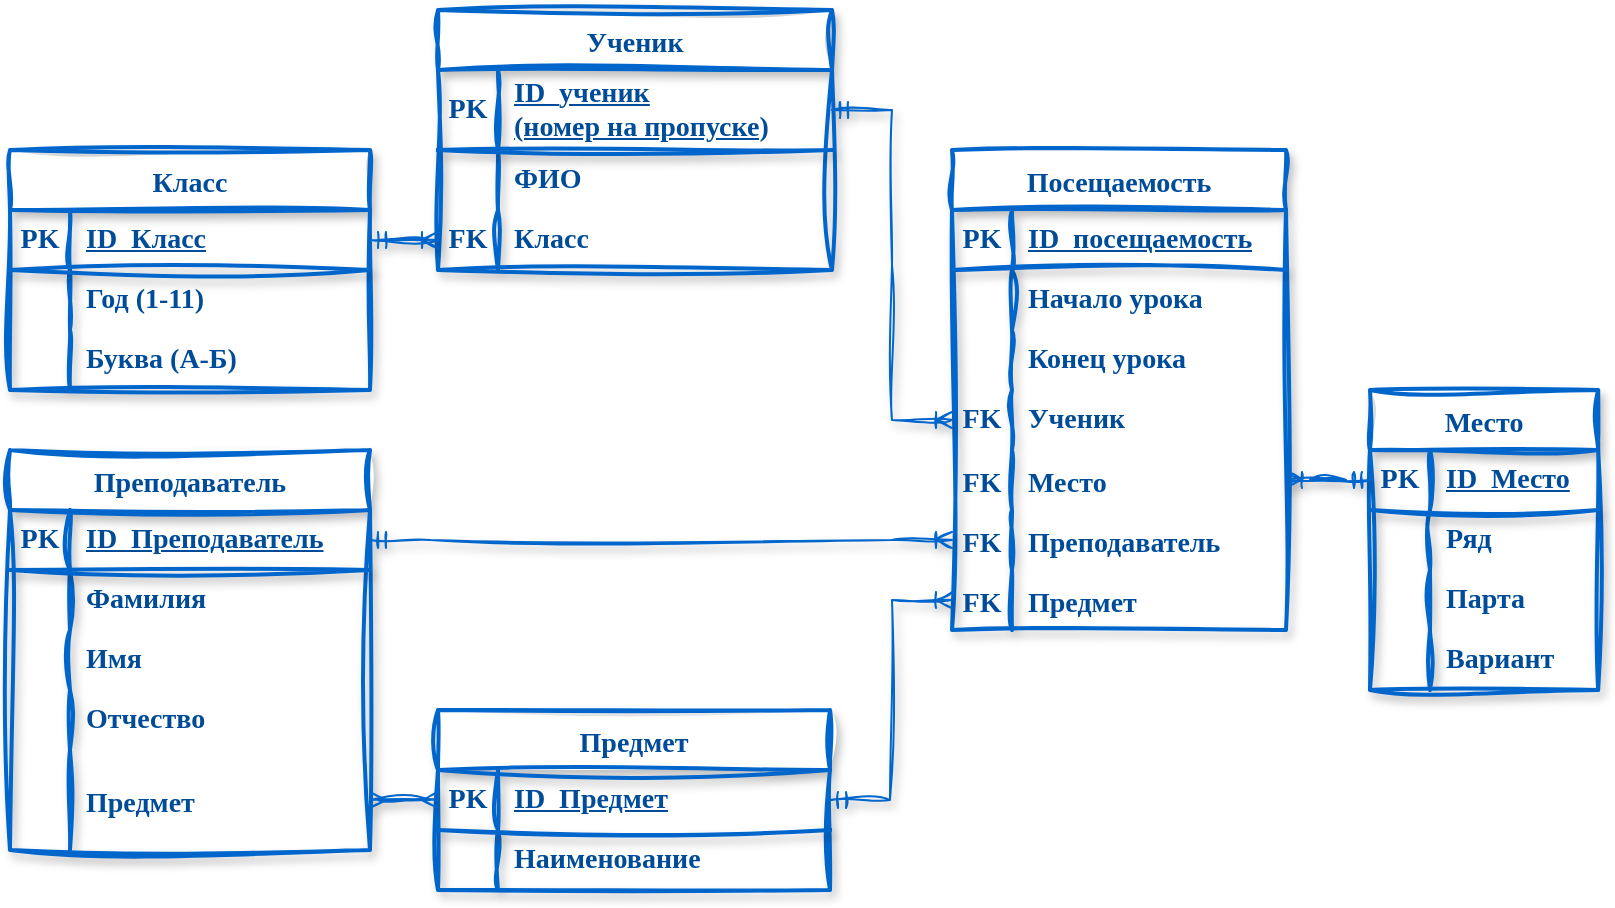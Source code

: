 <mxfile version="21.0.2"><diagram name="Страница 1" id="ARuwYo4_0FOzczg0b7w6"><mxGraphModel dx="1771" dy="490" grid="0" gridSize="10" guides="1" tooltips="1" connect="1" arrows="1" fold="1" page="1" pageScale="1" pageWidth="827" pageHeight="1169" background="#ffffff" math="0" shadow="0"><root><mxCell id="0"/><mxCell id="1" parent="0"/><mxCell id="7ZXgJ5pjPyF3oxVY0-G5-1" value="Ученик" style="shape=table;startSize=30;container=1;collapsible=1;childLayout=tableLayout;fixedRows=1;rowLines=0;fontStyle=1;align=center;resizeLast=1;sketch=1;curveFitting=1;jiggle=2;strokeWidth=2;strokeColor=#0066CC;shadow=1;fontFamily=Comic Sans MS;fontColor=#004C99;labelBackgroundColor=none;fontSize=14;" vertex="1" parent="1"><mxGeometry x="-597" y="110" width="197" height="130" as="geometry"/></mxCell><mxCell id="7ZXgJ5pjPyF3oxVY0-G5-2" value="" style="shape=tableRow;horizontal=0;startSize=0;swimlaneHead=0;swimlaneBody=0;fillColor=none;collapsible=0;dropTarget=0;points=[[0,0.5],[1,0.5]];portConstraint=eastwest;top=0;left=0;right=0;bottom=1;sketch=1;curveFitting=1;jiggle=2;strokeWidth=2;strokeColor=#0066CC;shadow=1;fontFamily=Comic Sans MS;fontStyle=1;fontColor=#004C99;labelBackgroundColor=none;fontSize=14;" vertex="1" parent="7ZXgJ5pjPyF3oxVY0-G5-1"><mxGeometry y="30" width="197" height="40" as="geometry"/></mxCell><mxCell id="7ZXgJ5pjPyF3oxVY0-G5-3" value="PK" style="shape=partialRectangle;connectable=0;fillColor=none;top=0;left=0;bottom=0;right=0;fontStyle=1;overflow=hidden;whiteSpace=wrap;sketch=1;curveFitting=1;jiggle=2;strokeWidth=2;strokeColor=#0066CC;shadow=1;fontFamily=Comic Sans MS;fontColor=#004C99;labelBackgroundColor=none;fontSize=14;" vertex="1" parent="7ZXgJ5pjPyF3oxVY0-G5-2"><mxGeometry width="30" height="40" as="geometry"><mxRectangle width="30" height="40" as="alternateBounds"/></mxGeometry></mxCell><mxCell id="7ZXgJ5pjPyF3oxVY0-G5-4" value="ID_ученик &#xA;(номер на пропуске)" style="shape=partialRectangle;connectable=0;fillColor=none;top=0;left=0;bottom=0;right=0;align=left;spacingLeft=6;fontStyle=5;overflow=hidden;whiteSpace=wrap;sketch=1;curveFitting=1;jiggle=2;strokeWidth=2;strokeColor=#0066CC;shadow=1;fontFamily=Comic Sans MS;fontColor=#004C99;labelBackgroundColor=none;fontSize=14;" vertex="1" parent="7ZXgJ5pjPyF3oxVY0-G5-2"><mxGeometry x="30" width="167" height="40" as="geometry"><mxRectangle width="167" height="40" as="alternateBounds"/></mxGeometry></mxCell><mxCell id="7ZXgJ5pjPyF3oxVY0-G5-5" value="" style="shape=tableRow;horizontal=0;startSize=0;swimlaneHead=0;swimlaneBody=0;fillColor=none;collapsible=0;dropTarget=0;points=[[0,0.5],[1,0.5]];portConstraint=eastwest;top=0;left=0;right=0;bottom=0;sketch=1;curveFitting=1;jiggle=2;strokeWidth=2;strokeColor=#0066CC;shadow=1;fontFamily=Comic Sans MS;fontStyle=1;fontColor=#004C99;labelBackgroundColor=none;fontSize=14;" vertex="1" parent="7ZXgJ5pjPyF3oxVY0-G5-1"><mxGeometry y="70" width="197" height="30" as="geometry"/></mxCell><mxCell id="7ZXgJ5pjPyF3oxVY0-G5-6" value="" style="shape=partialRectangle;connectable=0;fillColor=none;top=0;left=0;bottom=0;right=0;editable=1;overflow=hidden;whiteSpace=wrap;sketch=1;curveFitting=1;jiggle=2;strokeWidth=2;strokeColor=#0066CC;shadow=1;fontFamily=Comic Sans MS;fontStyle=1;fontColor=#004C99;labelBackgroundColor=none;fontSize=14;" vertex="1" parent="7ZXgJ5pjPyF3oxVY0-G5-5"><mxGeometry width="30" height="30" as="geometry"><mxRectangle width="30" height="30" as="alternateBounds"/></mxGeometry></mxCell><mxCell id="7ZXgJ5pjPyF3oxVY0-G5-7" value="ФИО" style="shape=partialRectangle;connectable=0;fillColor=none;top=0;left=0;bottom=0;right=0;align=left;spacingLeft=6;overflow=hidden;whiteSpace=wrap;sketch=1;curveFitting=1;jiggle=2;strokeWidth=2;strokeColor=#0066CC;shadow=1;fontFamily=Comic Sans MS;fontStyle=1;fontColor=#004C99;labelBackgroundColor=none;fontSize=14;" vertex="1" parent="7ZXgJ5pjPyF3oxVY0-G5-5"><mxGeometry x="30" width="167" height="30" as="geometry"><mxRectangle width="167" height="30" as="alternateBounds"/></mxGeometry></mxCell><mxCell id="7ZXgJ5pjPyF3oxVY0-G5-8" value="" style="shape=tableRow;horizontal=0;startSize=0;swimlaneHead=0;swimlaneBody=0;fillColor=none;collapsible=0;dropTarget=0;points=[[0,0.5],[1,0.5]];portConstraint=eastwest;top=0;left=0;right=0;bottom=0;sketch=1;curveFitting=1;jiggle=2;strokeWidth=2;strokeColor=#0066CC;shadow=1;fontFamily=Comic Sans MS;fontStyle=1;fontColor=#004C99;labelBackgroundColor=none;fontSize=14;" vertex="1" parent="7ZXgJ5pjPyF3oxVY0-G5-1"><mxGeometry y="100" width="197" height="30" as="geometry"/></mxCell><mxCell id="7ZXgJ5pjPyF3oxVY0-G5-9" value="FK" style="shape=partialRectangle;connectable=0;fillColor=none;top=0;left=0;bottom=0;right=0;editable=1;overflow=hidden;whiteSpace=wrap;sketch=1;curveFitting=1;jiggle=2;strokeWidth=2;strokeColor=#0066CC;shadow=1;fontFamily=Comic Sans MS;fontStyle=1;fontColor=#004C99;labelBackgroundColor=none;fontSize=14;" vertex="1" parent="7ZXgJ5pjPyF3oxVY0-G5-8"><mxGeometry width="30" height="30" as="geometry"><mxRectangle width="30" height="30" as="alternateBounds"/></mxGeometry></mxCell><mxCell id="7ZXgJ5pjPyF3oxVY0-G5-10" value="Класс" style="shape=partialRectangle;connectable=0;fillColor=none;top=0;left=0;bottom=0;right=0;align=left;spacingLeft=6;overflow=hidden;whiteSpace=wrap;sketch=1;curveFitting=1;jiggle=2;strokeWidth=2;strokeColor=#0066CC;shadow=1;fontFamily=Comic Sans MS;fontStyle=1;fontColor=#004C99;labelBackgroundColor=none;fontSize=14;" vertex="1" parent="7ZXgJ5pjPyF3oxVY0-G5-8"><mxGeometry x="30" width="167" height="30" as="geometry"><mxRectangle width="167" height="30" as="alternateBounds"/></mxGeometry></mxCell><mxCell id="7ZXgJ5pjPyF3oxVY0-G5-106" value="Класс" style="shape=table;startSize=30;container=1;collapsible=1;childLayout=tableLayout;fixedRows=1;rowLines=0;fontStyle=1;align=center;resizeLast=1;sketch=1;curveFitting=1;jiggle=2;strokeWidth=2;strokeColor=#0066CC;shadow=1;fontFamily=Comic Sans MS;fontColor=#004C99;labelBackgroundColor=none;fontSize=14;" vertex="1" parent="1"><mxGeometry x="-811" y="180" width="180" height="120" as="geometry"/></mxCell><mxCell id="7ZXgJ5pjPyF3oxVY0-G5-107" value="" style="shape=tableRow;horizontal=0;startSize=0;swimlaneHead=0;swimlaneBody=0;fillColor=none;collapsible=0;dropTarget=0;points=[[0,0.5],[1,0.5]];portConstraint=eastwest;top=0;left=0;right=0;bottom=1;sketch=1;curveFitting=1;jiggle=2;strokeWidth=2;strokeColor=#0066CC;shadow=1;fontFamily=Comic Sans MS;fontStyle=1;fontColor=#004C99;labelBackgroundColor=none;fontSize=14;" vertex="1" parent="7ZXgJ5pjPyF3oxVY0-G5-106"><mxGeometry y="30" width="180" height="30" as="geometry"/></mxCell><mxCell id="7ZXgJ5pjPyF3oxVY0-G5-108" value="PK" style="shape=partialRectangle;connectable=0;fillColor=none;top=0;left=0;bottom=0;right=0;fontStyle=1;overflow=hidden;whiteSpace=wrap;sketch=1;curveFitting=1;jiggle=2;strokeWidth=2;strokeColor=#0066CC;shadow=1;fontFamily=Comic Sans MS;fontColor=#004C99;labelBackgroundColor=none;fontSize=14;" vertex="1" parent="7ZXgJ5pjPyF3oxVY0-G5-107"><mxGeometry width="30" height="30" as="geometry"><mxRectangle width="30" height="30" as="alternateBounds"/></mxGeometry></mxCell><mxCell id="7ZXgJ5pjPyF3oxVY0-G5-109" value="ID_Класс" style="shape=partialRectangle;connectable=0;fillColor=none;top=0;left=0;bottom=0;right=0;align=left;spacingLeft=6;fontStyle=5;overflow=hidden;whiteSpace=wrap;sketch=1;curveFitting=1;jiggle=2;strokeWidth=2;strokeColor=#0066CC;shadow=1;fontFamily=Comic Sans MS;fontColor=#004C99;labelBackgroundColor=none;fontSize=14;" vertex="1" parent="7ZXgJ5pjPyF3oxVY0-G5-107"><mxGeometry x="30" width="150" height="30" as="geometry"><mxRectangle width="150" height="30" as="alternateBounds"/></mxGeometry></mxCell><mxCell id="7ZXgJ5pjPyF3oxVY0-G5-110" value="" style="shape=tableRow;horizontal=0;startSize=0;swimlaneHead=0;swimlaneBody=0;fillColor=none;collapsible=0;dropTarget=0;points=[[0,0.5],[1,0.5]];portConstraint=eastwest;top=0;left=0;right=0;bottom=0;sketch=1;curveFitting=1;jiggle=2;strokeWidth=2;strokeColor=#0066CC;shadow=1;fontFamily=Comic Sans MS;fontStyle=1;fontColor=#004C99;labelBackgroundColor=none;fontSize=14;" vertex="1" parent="7ZXgJ5pjPyF3oxVY0-G5-106"><mxGeometry y="60" width="180" height="30" as="geometry"/></mxCell><mxCell id="7ZXgJ5pjPyF3oxVY0-G5-111" value="" style="shape=partialRectangle;connectable=0;fillColor=none;top=0;left=0;bottom=0;right=0;editable=1;overflow=hidden;whiteSpace=wrap;sketch=1;curveFitting=1;jiggle=2;strokeWidth=2;strokeColor=#0066CC;shadow=1;fontFamily=Comic Sans MS;fontStyle=1;fontColor=#004C99;labelBackgroundColor=none;fontSize=14;" vertex="1" parent="7ZXgJ5pjPyF3oxVY0-G5-110"><mxGeometry width="30" height="30" as="geometry"><mxRectangle width="30" height="30" as="alternateBounds"/></mxGeometry></mxCell><mxCell id="7ZXgJ5pjPyF3oxVY0-G5-112" value="Год (1-11)" style="shape=partialRectangle;connectable=0;fillColor=none;top=0;left=0;bottom=0;right=0;align=left;spacingLeft=6;overflow=hidden;whiteSpace=wrap;sketch=1;curveFitting=1;jiggle=2;strokeWidth=2;strokeColor=#0066CC;shadow=1;fontFamily=Comic Sans MS;fontStyle=1;fontColor=#004C99;labelBackgroundColor=none;fontSize=14;" vertex="1" parent="7ZXgJ5pjPyF3oxVY0-G5-110"><mxGeometry x="30" width="150" height="30" as="geometry"><mxRectangle width="150" height="30" as="alternateBounds"/></mxGeometry></mxCell><mxCell id="7ZXgJ5pjPyF3oxVY0-G5-113" value="" style="shape=tableRow;horizontal=0;startSize=0;swimlaneHead=0;swimlaneBody=0;fillColor=none;collapsible=0;dropTarget=0;points=[[0,0.5],[1,0.5]];portConstraint=eastwest;top=0;left=0;right=0;bottom=0;sketch=1;curveFitting=1;jiggle=2;strokeWidth=2;strokeColor=#0066CC;shadow=1;fontFamily=Comic Sans MS;fontStyle=1;fontColor=#004C99;labelBackgroundColor=none;fontSize=14;" vertex="1" parent="7ZXgJ5pjPyF3oxVY0-G5-106"><mxGeometry y="90" width="180" height="30" as="geometry"/></mxCell><mxCell id="7ZXgJ5pjPyF3oxVY0-G5-114" value="" style="shape=partialRectangle;connectable=0;fillColor=none;top=0;left=0;bottom=0;right=0;editable=1;overflow=hidden;whiteSpace=wrap;sketch=1;curveFitting=1;jiggle=2;strokeWidth=2;strokeColor=#0066CC;shadow=1;fontFamily=Comic Sans MS;fontStyle=1;fontColor=#004C99;labelBackgroundColor=none;fontSize=14;" vertex="1" parent="7ZXgJ5pjPyF3oxVY0-G5-113"><mxGeometry width="30" height="30" as="geometry"><mxRectangle width="30" height="30" as="alternateBounds"/></mxGeometry></mxCell><mxCell id="7ZXgJ5pjPyF3oxVY0-G5-115" value="Буква (А-Б)" style="shape=partialRectangle;connectable=0;fillColor=none;top=0;left=0;bottom=0;right=0;align=left;spacingLeft=6;overflow=hidden;whiteSpace=wrap;sketch=1;curveFitting=1;jiggle=2;strokeWidth=2;strokeColor=#0066CC;shadow=1;fontFamily=Comic Sans MS;fontStyle=1;fontColor=#004C99;labelBackgroundColor=none;fontSize=14;" vertex="1" parent="7ZXgJ5pjPyF3oxVY0-G5-113"><mxGeometry x="30" width="150" height="30" as="geometry"><mxRectangle width="150" height="30" as="alternateBounds"/></mxGeometry></mxCell><mxCell id="7ZXgJ5pjPyF3oxVY0-G5-120" value="Место" style="shape=table;startSize=30;container=1;collapsible=1;childLayout=tableLayout;fixedRows=1;rowLines=0;fontStyle=1;align=center;resizeLast=1;sketch=1;curveFitting=1;jiggle=2;strokeWidth=2;strokeColor=#0066CC;shadow=1;fontFamily=Comic Sans MS;fontColor=#004C99;labelBackgroundColor=none;fontSize=14;" vertex="1" parent="1"><mxGeometry x="-131" y="300" width="114.087" height="150" as="geometry"/></mxCell><mxCell id="7ZXgJ5pjPyF3oxVY0-G5-121" value="" style="shape=tableRow;horizontal=0;startSize=0;swimlaneHead=0;swimlaneBody=0;fillColor=none;collapsible=0;dropTarget=0;points=[[0,0.5],[1,0.5]];portConstraint=eastwest;top=0;left=0;right=0;bottom=1;sketch=1;curveFitting=1;jiggle=2;strokeWidth=2;strokeColor=#0066CC;shadow=1;fontFamily=Comic Sans MS;fontStyle=1;fontColor=#004C99;labelBackgroundColor=none;fontSize=14;" vertex="1" parent="7ZXgJ5pjPyF3oxVY0-G5-120"><mxGeometry y="30" width="114.087" height="30" as="geometry"/></mxCell><mxCell id="7ZXgJ5pjPyF3oxVY0-G5-122" value="PK" style="shape=partialRectangle;connectable=0;fillColor=none;top=0;left=0;bottom=0;right=0;fontStyle=1;overflow=hidden;whiteSpace=wrap;sketch=1;curveFitting=1;jiggle=2;strokeWidth=2;strokeColor=#0066CC;shadow=1;fontFamily=Comic Sans MS;fontColor=#004C99;labelBackgroundColor=none;fontSize=14;" vertex="1" parent="7ZXgJ5pjPyF3oxVY0-G5-121"><mxGeometry width="30" height="30" as="geometry"><mxRectangle width="30" height="30" as="alternateBounds"/></mxGeometry></mxCell><mxCell id="7ZXgJ5pjPyF3oxVY0-G5-123" value="ID_Место" style="shape=partialRectangle;connectable=0;fillColor=none;top=0;left=0;bottom=0;right=0;align=left;spacingLeft=6;fontStyle=5;overflow=hidden;whiteSpace=wrap;sketch=1;curveFitting=1;jiggle=2;strokeWidth=2;strokeColor=#0066CC;shadow=1;fontFamily=Comic Sans MS;fontColor=#004C99;labelBackgroundColor=none;fontSize=14;" vertex="1" parent="7ZXgJ5pjPyF3oxVY0-G5-121"><mxGeometry x="30" width="84.087" height="30" as="geometry"><mxRectangle width="84.087" height="30" as="alternateBounds"/></mxGeometry></mxCell><mxCell id="7ZXgJ5pjPyF3oxVY0-G5-124" value="" style="shape=tableRow;horizontal=0;startSize=0;swimlaneHead=0;swimlaneBody=0;fillColor=none;collapsible=0;dropTarget=0;points=[[0,0.5],[1,0.5]];portConstraint=eastwest;top=0;left=0;right=0;bottom=0;sketch=1;curveFitting=1;jiggle=2;strokeWidth=2;strokeColor=#0066CC;shadow=1;fontFamily=Comic Sans MS;fontStyle=1;fontColor=#004C99;labelBackgroundColor=none;fontSize=14;" vertex="1" parent="7ZXgJ5pjPyF3oxVY0-G5-120"><mxGeometry y="60" width="114.087" height="30" as="geometry"/></mxCell><mxCell id="7ZXgJ5pjPyF3oxVY0-G5-125" value="" style="shape=partialRectangle;connectable=0;fillColor=none;top=0;left=0;bottom=0;right=0;editable=1;overflow=hidden;whiteSpace=wrap;sketch=1;curveFitting=1;jiggle=2;strokeWidth=2;strokeColor=#0066CC;shadow=1;fontFamily=Comic Sans MS;fontStyle=1;fontColor=#004C99;labelBackgroundColor=none;fontSize=14;" vertex="1" parent="7ZXgJ5pjPyF3oxVY0-G5-124"><mxGeometry width="30" height="30" as="geometry"><mxRectangle width="30" height="30" as="alternateBounds"/></mxGeometry></mxCell><mxCell id="7ZXgJ5pjPyF3oxVY0-G5-126" value="Ряд" style="shape=partialRectangle;connectable=0;fillColor=none;top=0;left=0;bottom=0;right=0;align=left;spacingLeft=6;overflow=hidden;whiteSpace=wrap;sketch=1;curveFitting=1;jiggle=2;strokeWidth=2;strokeColor=#0066CC;shadow=1;fontFamily=Comic Sans MS;fontStyle=1;fontColor=#004C99;labelBackgroundColor=none;fontSize=14;" vertex="1" parent="7ZXgJ5pjPyF3oxVY0-G5-124"><mxGeometry x="30" width="84.087" height="30" as="geometry"><mxRectangle width="84.087" height="30" as="alternateBounds"/></mxGeometry></mxCell><mxCell id="7ZXgJ5pjPyF3oxVY0-G5-127" value="" style="shape=tableRow;horizontal=0;startSize=0;swimlaneHead=0;swimlaneBody=0;fillColor=none;collapsible=0;dropTarget=0;points=[[0,0.5],[1,0.5]];portConstraint=eastwest;top=0;left=0;right=0;bottom=0;sketch=1;curveFitting=1;jiggle=2;strokeWidth=2;strokeColor=#0066CC;shadow=1;fontFamily=Comic Sans MS;fontStyle=1;fontColor=#004C99;labelBackgroundColor=none;fontSize=14;" vertex="1" parent="7ZXgJ5pjPyF3oxVY0-G5-120"><mxGeometry y="90" width="114.087" height="30" as="geometry"/></mxCell><mxCell id="7ZXgJ5pjPyF3oxVY0-G5-128" value="" style="shape=partialRectangle;connectable=0;fillColor=none;top=0;left=0;bottom=0;right=0;editable=1;overflow=hidden;whiteSpace=wrap;sketch=1;curveFitting=1;jiggle=2;strokeWidth=2;strokeColor=#0066CC;shadow=1;fontFamily=Comic Sans MS;fontStyle=1;fontColor=#004C99;labelBackgroundColor=none;fontSize=14;" vertex="1" parent="7ZXgJ5pjPyF3oxVY0-G5-127"><mxGeometry width="30" height="30" as="geometry"><mxRectangle width="30" height="30" as="alternateBounds"/></mxGeometry></mxCell><mxCell id="7ZXgJ5pjPyF3oxVY0-G5-129" value="Парта" style="shape=partialRectangle;connectable=0;fillColor=none;top=0;left=0;bottom=0;right=0;align=left;spacingLeft=6;overflow=hidden;whiteSpace=wrap;sketch=1;curveFitting=1;jiggle=2;strokeWidth=2;strokeColor=#0066CC;shadow=1;fontFamily=Comic Sans MS;fontStyle=1;fontColor=#004C99;labelBackgroundColor=none;fontSize=14;" vertex="1" parent="7ZXgJ5pjPyF3oxVY0-G5-127"><mxGeometry x="30" width="84.087" height="30" as="geometry"><mxRectangle width="84.087" height="30" as="alternateBounds"/></mxGeometry></mxCell><mxCell id="7ZXgJ5pjPyF3oxVY0-G5-130" value="" style="shape=tableRow;horizontal=0;startSize=0;swimlaneHead=0;swimlaneBody=0;fillColor=none;collapsible=0;dropTarget=0;points=[[0,0.5],[1,0.5]];portConstraint=eastwest;top=0;left=0;right=0;bottom=0;sketch=1;curveFitting=1;jiggle=2;strokeWidth=2;strokeColor=#0066CC;shadow=1;fontFamily=Comic Sans MS;fontStyle=1;fontColor=#004C99;labelBackgroundColor=none;fontSize=14;" vertex="1" parent="7ZXgJ5pjPyF3oxVY0-G5-120"><mxGeometry y="120" width="114.087" height="30" as="geometry"/></mxCell><mxCell id="7ZXgJ5pjPyF3oxVY0-G5-131" value="" style="shape=partialRectangle;connectable=0;fillColor=none;top=0;left=0;bottom=0;right=0;editable=1;overflow=hidden;whiteSpace=wrap;sketch=1;curveFitting=1;jiggle=2;strokeWidth=2;strokeColor=#0066CC;shadow=1;fontFamily=Comic Sans MS;fontStyle=1;fontColor=#004C99;labelBackgroundColor=none;fontSize=14;" vertex="1" parent="7ZXgJ5pjPyF3oxVY0-G5-130"><mxGeometry width="30" height="30" as="geometry"><mxRectangle width="30" height="30" as="alternateBounds"/></mxGeometry></mxCell><mxCell id="7ZXgJ5pjPyF3oxVY0-G5-132" value="Вариант" style="shape=partialRectangle;connectable=0;fillColor=none;top=0;left=0;bottom=0;right=0;align=left;spacingLeft=6;overflow=hidden;whiteSpace=wrap;sketch=1;curveFitting=1;jiggle=2;strokeWidth=2;strokeColor=#0066CC;shadow=1;fontFamily=Comic Sans MS;fontStyle=1;fontColor=#004C99;labelBackgroundColor=none;fontSize=14;" vertex="1" parent="7ZXgJ5pjPyF3oxVY0-G5-130"><mxGeometry x="30" width="84.087" height="30" as="geometry"><mxRectangle width="84.087" height="30" as="alternateBounds"/></mxGeometry></mxCell><mxCell id="7ZXgJ5pjPyF3oxVY0-G5-133" value="Посещаемость" style="shape=table;startSize=30;container=1;collapsible=1;childLayout=tableLayout;fixedRows=1;rowLines=0;fontStyle=1;align=center;resizeLast=1;sketch=1;curveFitting=1;jiggle=2;strokeWidth=2;strokeColor=#0066CC;shadow=1;fontFamily=Comic Sans MS;fontColor=#004C99;labelBackgroundColor=none;fontSize=14;" vertex="1" parent="1"><mxGeometry x="-340" y="180" width="167" height="240" as="geometry"/></mxCell><mxCell id="7ZXgJ5pjPyF3oxVY0-G5-134" value="" style="shape=tableRow;horizontal=0;startSize=0;swimlaneHead=0;swimlaneBody=0;fillColor=none;collapsible=0;dropTarget=0;points=[[0,0.5],[1,0.5]];portConstraint=eastwest;top=0;left=0;right=0;bottom=1;sketch=1;curveFitting=1;jiggle=2;strokeWidth=2;strokeColor=#0066CC;shadow=1;fontFamily=Comic Sans MS;fontStyle=1;fontColor=#004C99;labelBackgroundColor=none;fontSize=14;" vertex="1" parent="7ZXgJ5pjPyF3oxVY0-G5-133"><mxGeometry y="30" width="167" height="30" as="geometry"/></mxCell><mxCell id="7ZXgJ5pjPyF3oxVY0-G5-135" value="PK" style="shape=partialRectangle;connectable=0;fillColor=none;top=0;left=0;bottom=0;right=0;fontStyle=1;overflow=hidden;whiteSpace=wrap;sketch=1;curveFitting=1;jiggle=2;strokeWidth=2;strokeColor=#0066CC;shadow=1;fontFamily=Comic Sans MS;fontColor=#004C99;labelBackgroundColor=none;fontSize=14;" vertex="1" parent="7ZXgJ5pjPyF3oxVY0-G5-134"><mxGeometry width="30" height="30" as="geometry"><mxRectangle width="30" height="30" as="alternateBounds"/></mxGeometry></mxCell><mxCell id="7ZXgJ5pjPyF3oxVY0-G5-136" value="ID_посещаемость" style="shape=partialRectangle;connectable=0;fillColor=none;top=0;left=0;bottom=0;right=0;align=left;spacingLeft=6;fontStyle=5;overflow=hidden;whiteSpace=wrap;sketch=1;curveFitting=1;jiggle=2;strokeWidth=2;strokeColor=#0066CC;shadow=1;fontFamily=Comic Sans MS;fontColor=#004C99;labelBackgroundColor=none;fontSize=14;" vertex="1" parent="7ZXgJ5pjPyF3oxVY0-G5-134"><mxGeometry x="30" width="137" height="30" as="geometry"><mxRectangle width="137" height="30" as="alternateBounds"/></mxGeometry></mxCell><mxCell id="7ZXgJ5pjPyF3oxVY0-G5-137" value="" style="shape=tableRow;horizontal=0;startSize=0;swimlaneHead=0;swimlaneBody=0;fillColor=none;collapsible=0;dropTarget=0;points=[[0,0.5],[1,0.5]];portConstraint=eastwest;top=0;left=0;right=0;bottom=0;sketch=1;curveFitting=1;jiggle=2;strokeWidth=2;strokeColor=#0066CC;shadow=1;fontFamily=Comic Sans MS;fontStyle=1;fontColor=#004C99;labelBackgroundColor=none;fontSize=14;" vertex="1" parent="7ZXgJ5pjPyF3oxVY0-G5-133"><mxGeometry y="60" width="167" height="30" as="geometry"/></mxCell><mxCell id="7ZXgJ5pjPyF3oxVY0-G5-138" value="" style="shape=partialRectangle;connectable=0;fillColor=none;top=0;left=0;bottom=0;right=0;editable=1;overflow=hidden;whiteSpace=wrap;sketch=1;curveFitting=1;jiggle=2;strokeWidth=2;strokeColor=#0066CC;shadow=1;fontFamily=Comic Sans MS;fontStyle=1;fontColor=#004C99;labelBackgroundColor=none;fontSize=14;" vertex="1" parent="7ZXgJ5pjPyF3oxVY0-G5-137"><mxGeometry width="30" height="30" as="geometry"><mxRectangle width="30" height="30" as="alternateBounds"/></mxGeometry></mxCell><mxCell id="7ZXgJ5pjPyF3oxVY0-G5-139" value="Начало урока" style="shape=partialRectangle;connectable=0;fillColor=none;top=0;left=0;bottom=0;right=0;align=left;spacingLeft=6;overflow=hidden;whiteSpace=wrap;sketch=1;curveFitting=1;jiggle=2;strokeWidth=2;strokeColor=#0066CC;shadow=1;fontFamily=Comic Sans MS;fontStyle=1;fontColor=#004C99;labelBackgroundColor=none;fontSize=14;" vertex="1" parent="7ZXgJ5pjPyF3oxVY0-G5-137"><mxGeometry x="30" width="137" height="30" as="geometry"><mxRectangle width="137" height="30" as="alternateBounds"/></mxGeometry></mxCell><mxCell id="7ZXgJ5pjPyF3oxVY0-G5-140" value="" style="shape=tableRow;horizontal=0;startSize=0;swimlaneHead=0;swimlaneBody=0;fillColor=none;collapsible=0;dropTarget=0;points=[[0,0.5],[1,0.5]];portConstraint=eastwest;top=0;left=0;right=0;bottom=0;sketch=1;curveFitting=1;jiggle=2;strokeWidth=2;strokeColor=#0066CC;shadow=1;fontFamily=Comic Sans MS;fontStyle=1;fontColor=#004C99;labelBackgroundColor=none;fontSize=14;" vertex="1" parent="7ZXgJ5pjPyF3oxVY0-G5-133"><mxGeometry y="90" width="167" height="30" as="geometry"/></mxCell><mxCell id="7ZXgJ5pjPyF3oxVY0-G5-141" value="" style="shape=partialRectangle;connectable=0;fillColor=none;top=0;left=0;bottom=0;right=0;editable=1;overflow=hidden;whiteSpace=wrap;sketch=1;curveFitting=1;jiggle=2;strokeWidth=2;strokeColor=#0066CC;shadow=1;fontFamily=Comic Sans MS;fontStyle=1;fontColor=#004C99;labelBackgroundColor=none;fontSize=14;" vertex="1" parent="7ZXgJ5pjPyF3oxVY0-G5-140"><mxGeometry width="30" height="30" as="geometry"><mxRectangle width="30" height="30" as="alternateBounds"/></mxGeometry></mxCell><mxCell id="7ZXgJ5pjPyF3oxVY0-G5-142" value="Конец урока" style="shape=partialRectangle;connectable=0;fillColor=none;top=0;left=0;bottom=0;right=0;align=left;spacingLeft=6;overflow=hidden;whiteSpace=wrap;sketch=1;curveFitting=1;jiggle=2;strokeWidth=2;strokeColor=#0066CC;shadow=1;fontFamily=Comic Sans MS;fontStyle=1;fontColor=#004C99;labelBackgroundColor=none;fontSize=14;" vertex="1" parent="7ZXgJ5pjPyF3oxVY0-G5-140"><mxGeometry x="30" width="137" height="30" as="geometry"><mxRectangle width="137" height="30" as="alternateBounds"/></mxGeometry></mxCell><mxCell id="7ZXgJ5pjPyF3oxVY0-G5-143" value="" style="shape=tableRow;horizontal=0;startSize=0;swimlaneHead=0;swimlaneBody=0;fillColor=none;collapsible=0;dropTarget=0;points=[[0,0.5],[1,0.5]];portConstraint=eastwest;top=0;left=0;right=0;bottom=0;sketch=1;curveFitting=1;jiggle=2;strokeWidth=2;strokeColor=#0066CC;shadow=1;fontFamily=Comic Sans MS;fontStyle=1;fontColor=#004C99;labelBackgroundColor=none;fontSize=14;" vertex="1" parent="7ZXgJ5pjPyF3oxVY0-G5-133"><mxGeometry y="120" width="167" height="30" as="geometry"/></mxCell><mxCell id="7ZXgJ5pjPyF3oxVY0-G5-144" value="FK" style="shape=partialRectangle;connectable=0;fillColor=none;top=0;left=0;bottom=0;right=0;editable=1;overflow=hidden;whiteSpace=wrap;sketch=1;curveFitting=1;jiggle=2;strokeWidth=2;strokeColor=#0066CC;shadow=1;fontFamily=Comic Sans MS;fontStyle=1;fontColor=#004C99;labelBackgroundColor=none;fontSize=14;" vertex="1" parent="7ZXgJ5pjPyF3oxVY0-G5-143"><mxGeometry width="30" height="30" as="geometry"><mxRectangle width="30" height="30" as="alternateBounds"/></mxGeometry></mxCell><mxCell id="7ZXgJ5pjPyF3oxVY0-G5-145" value="Ученик" style="shape=partialRectangle;connectable=0;fillColor=none;top=0;left=0;bottom=0;right=0;align=left;spacingLeft=6;overflow=hidden;whiteSpace=wrap;sketch=1;curveFitting=1;jiggle=2;strokeWidth=2;strokeColor=#0066CC;shadow=1;fontFamily=Comic Sans MS;fontStyle=1;fontColor=#004C99;labelBackgroundColor=none;fontSize=14;" vertex="1" parent="7ZXgJ5pjPyF3oxVY0-G5-143"><mxGeometry x="30" width="137" height="30" as="geometry"><mxRectangle width="137" height="30" as="alternateBounds"/></mxGeometry></mxCell><mxCell id="7ZXgJ5pjPyF3oxVY0-G5-147" value="" style="shape=tableRow;horizontal=0;startSize=0;swimlaneHead=0;swimlaneBody=0;fillColor=none;collapsible=0;dropTarget=0;points=[[0,0.5],[1,0.5]];portConstraint=eastwest;top=0;left=0;right=0;bottom=0;sketch=1;curveFitting=1;jiggle=2;strokeWidth=2;strokeColor=#0066CC;shadow=1;fontFamily=Comic Sans MS;fontStyle=1;fontColor=#004C99;labelBackgroundColor=none;fontSize=14;" vertex="1" parent="7ZXgJ5pjPyF3oxVY0-G5-133"><mxGeometry y="150" width="167" height="30" as="geometry"/></mxCell><mxCell id="7ZXgJ5pjPyF3oxVY0-G5-148" value="FK" style="shape=partialRectangle;connectable=0;fillColor=none;top=0;left=0;bottom=0;right=0;editable=1;overflow=hidden;sketch=1;curveFitting=1;jiggle=2;strokeWidth=2;strokeColor=#0066CC;shadow=1;fontFamily=Comic Sans MS;fontStyle=1;fontColor=#004C99;labelBackgroundColor=none;fontSize=14;" vertex="1" parent="7ZXgJ5pjPyF3oxVY0-G5-147"><mxGeometry width="30" height="30" as="geometry"><mxRectangle width="30" height="30" as="alternateBounds"/></mxGeometry></mxCell><mxCell id="7ZXgJ5pjPyF3oxVY0-G5-149" value="Место" style="shape=partialRectangle;connectable=0;fillColor=none;top=0;left=0;bottom=0;right=0;align=left;spacingLeft=6;overflow=hidden;sketch=1;curveFitting=1;jiggle=2;strokeWidth=2;strokeColor=#0066CC;shadow=1;fontFamily=Comic Sans MS;fontStyle=1;fontColor=#004C99;labelBackgroundColor=none;fontSize=14;" vertex="1" parent="7ZXgJ5pjPyF3oxVY0-G5-147"><mxGeometry x="30" width="137" height="30" as="geometry"><mxRectangle width="137" height="30" as="alternateBounds"/></mxGeometry></mxCell><mxCell id="7ZXgJ5pjPyF3oxVY0-G5-154" value="" style="shape=tableRow;horizontal=0;startSize=0;swimlaneHead=0;swimlaneBody=0;fillColor=none;collapsible=0;dropTarget=0;points=[[0,0.5],[1,0.5]];portConstraint=eastwest;top=0;left=0;right=0;bottom=0;sketch=1;curveFitting=1;jiggle=2;strokeWidth=2;strokeColor=#0066CC;shadow=1;fontFamily=Comic Sans MS;fontStyle=1;fontColor=#004C99;labelBackgroundColor=none;fontSize=14;" vertex="1" parent="7ZXgJ5pjPyF3oxVY0-G5-133"><mxGeometry y="180" width="167" height="30" as="geometry"/></mxCell><mxCell id="7ZXgJ5pjPyF3oxVY0-G5-155" value="FK" style="shape=partialRectangle;connectable=0;fillColor=none;top=0;left=0;bottom=0;right=0;editable=1;overflow=hidden;sketch=1;curveFitting=1;jiggle=2;strokeWidth=2;strokeColor=#0066CC;shadow=1;fontFamily=Comic Sans MS;fontStyle=1;fontColor=#004C99;labelBackgroundColor=none;fontSize=14;" vertex="1" parent="7ZXgJ5pjPyF3oxVY0-G5-154"><mxGeometry width="30" height="30" as="geometry"><mxRectangle width="30" height="30" as="alternateBounds"/></mxGeometry></mxCell><mxCell id="7ZXgJ5pjPyF3oxVY0-G5-156" value="Преподаватель" style="shape=partialRectangle;connectable=0;fillColor=none;top=0;left=0;bottom=0;right=0;align=left;spacingLeft=6;overflow=hidden;sketch=1;curveFitting=1;jiggle=2;strokeWidth=2;strokeColor=#0066CC;shadow=1;fontFamily=Comic Sans MS;fontStyle=1;fontColor=#004C99;labelBackgroundColor=none;fontSize=14;" vertex="1" parent="7ZXgJ5pjPyF3oxVY0-G5-154"><mxGeometry x="30" width="137" height="30" as="geometry"><mxRectangle width="137" height="30" as="alternateBounds"/></mxGeometry></mxCell><mxCell id="7ZXgJ5pjPyF3oxVY0-G5-158" value="" style="shape=tableRow;horizontal=0;startSize=0;swimlaneHead=0;swimlaneBody=0;fillColor=none;collapsible=0;dropTarget=0;points=[[0,0.5],[1,0.5]];portConstraint=eastwest;top=0;left=0;right=0;bottom=0;sketch=1;curveFitting=1;jiggle=2;strokeWidth=2;strokeColor=#0066CC;shadow=1;fontFamily=Comic Sans MS;fontStyle=1;fontColor=#004C99;labelBackgroundColor=none;fontSize=14;" vertex="1" parent="7ZXgJ5pjPyF3oxVY0-G5-133"><mxGeometry y="210" width="167" height="30" as="geometry"/></mxCell><mxCell id="7ZXgJ5pjPyF3oxVY0-G5-159" value="FK" style="shape=partialRectangle;connectable=0;fillColor=none;top=0;left=0;bottom=0;right=0;editable=1;overflow=hidden;sketch=1;curveFitting=1;jiggle=2;strokeWidth=2;strokeColor=#0066CC;shadow=1;fontFamily=Comic Sans MS;fontStyle=1;fontColor=#004C99;labelBackgroundColor=none;fontSize=14;" vertex="1" parent="7ZXgJ5pjPyF3oxVY0-G5-158"><mxGeometry width="30" height="30" as="geometry"><mxRectangle width="30" height="30" as="alternateBounds"/></mxGeometry></mxCell><mxCell id="7ZXgJ5pjPyF3oxVY0-G5-160" value="Предмет" style="shape=partialRectangle;connectable=0;fillColor=none;top=0;left=0;bottom=0;right=0;align=left;spacingLeft=6;overflow=hidden;sketch=1;curveFitting=1;jiggle=2;strokeWidth=2;strokeColor=#0066CC;shadow=1;fontFamily=Comic Sans MS;fontStyle=1;fontColor=#004C99;labelBackgroundColor=none;fontSize=14;" vertex="1" parent="7ZXgJ5pjPyF3oxVY0-G5-158"><mxGeometry x="30" width="137" height="30" as="geometry"><mxRectangle width="137" height="30" as="alternateBounds"/></mxGeometry></mxCell><mxCell id="7ZXgJ5pjPyF3oxVY0-G5-150" value="" style="edgeStyle=entityRelationEdgeStyle;fontSize=14;endArrow=ERoneToMany;startArrow=ERmandOne;rounded=0;entryX=0;entryY=0.5;entryDx=0;entryDy=0;sketch=1;curveFitting=1;jiggle=2;strokeWidth=1;strokeColor=#0066CC;shadow=1;fontFamily=Comic Sans MS;fontStyle=1;fontColor=#004C99;labelBackgroundColor=none;" edge="1" parent="1" source="7ZXgJ5pjPyF3oxVY0-G5-2" target="7ZXgJ5pjPyF3oxVY0-G5-143"><mxGeometry width="100" height="100" relative="1" as="geometry"><mxPoint x="-8" y="460" as="sourcePoint"/><mxPoint x="92" y="360" as="targetPoint"/></mxGeometry></mxCell><mxCell id="7ZXgJ5pjPyF3oxVY0-G5-151" value="" style="edgeStyle=entityRelationEdgeStyle;fontSize=14;endArrow=ERoneToMany;startArrow=ERmandOne;rounded=0;exitX=0;exitY=0.5;exitDx=0;exitDy=0;entryX=1;entryY=0.5;entryDx=0;entryDy=0;sketch=1;curveFitting=1;jiggle=2;strokeWidth=1;strokeColor=#0066CC;shadow=1;fontFamily=Comic Sans MS;fontStyle=1;fontColor=#004C99;labelBackgroundColor=none;" edge="1" parent="1" source="7ZXgJ5pjPyF3oxVY0-G5-121" target="7ZXgJ5pjPyF3oxVY0-G5-147"><mxGeometry width="100" height="100" relative="1" as="geometry"><mxPoint x="-8" y="460" as="sourcePoint"/><mxPoint x="-128" y="440" as="targetPoint"/></mxGeometry></mxCell><mxCell id="7ZXgJ5pjPyF3oxVY0-G5-152" value="" style="edgeStyle=entityRelationEdgeStyle;fontSize=14;endArrow=ERoneToMany;startArrow=ERmandOne;rounded=0;sketch=1;curveFitting=1;jiggle=2;strokeWidth=1;strokeColor=#0066CC;shadow=1;fontFamily=Comic Sans MS;fontStyle=1;fontColor=#004C99;labelBackgroundColor=none;" edge="1" parent="1" source="7ZXgJ5pjPyF3oxVY0-G5-107" target="7ZXgJ5pjPyF3oxVY0-G5-8"><mxGeometry width="100" height="100" relative="1" as="geometry"><mxPoint x="142" y="330" as="sourcePoint"/><mxPoint x="132" y="360" as="targetPoint"/></mxGeometry></mxCell><mxCell id="7ZXgJ5pjPyF3oxVY0-G5-161" value="Преподаватель" style="shape=table;startSize=30;container=1;collapsible=1;childLayout=tableLayout;fixedRows=1;rowLines=0;fontStyle=1;align=center;resizeLast=1;sketch=1;curveFitting=1;jiggle=2;strokeWidth=2;strokeColor=#0066CC;shadow=1;fontFamily=Comic Sans MS;fontColor=#004C99;labelBackgroundColor=none;fontSize=14;" vertex="1" parent="1"><mxGeometry x="-811" y="330" width="180" height="200" as="geometry"/></mxCell><mxCell id="7ZXgJ5pjPyF3oxVY0-G5-162" value="" style="shape=tableRow;horizontal=0;startSize=0;swimlaneHead=0;swimlaneBody=0;fillColor=none;collapsible=0;dropTarget=0;points=[[0,0.5],[1,0.5]];portConstraint=eastwest;top=0;left=0;right=0;bottom=1;sketch=1;curveFitting=1;jiggle=2;strokeWidth=2;strokeColor=#0066CC;shadow=1;fontFamily=Comic Sans MS;fontStyle=1;fontColor=#004C99;labelBackgroundColor=none;fontSize=14;" vertex="1" parent="7ZXgJ5pjPyF3oxVY0-G5-161"><mxGeometry y="30" width="180" height="30" as="geometry"/></mxCell><mxCell id="7ZXgJ5pjPyF3oxVY0-G5-163" value="PK" style="shape=partialRectangle;connectable=0;fillColor=none;top=0;left=0;bottom=0;right=0;fontStyle=1;overflow=hidden;whiteSpace=wrap;sketch=1;curveFitting=1;jiggle=2;strokeWidth=2;strokeColor=#0066CC;shadow=1;fontFamily=Comic Sans MS;fontColor=#004C99;labelBackgroundColor=none;fontSize=14;" vertex="1" parent="7ZXgJ5pjPyF3oxVY0-G5-162"><mxGeometry width="30" height="30" as="geometry"><mxRectangle width="30" height="30" as="alternateBounds"/></mxGeometry></mxCell><mxCell id="7ZXgJ5pjPyF3oxVY0-G5-164" value="ID_Преподаватель" style="shape=partialRectangle;connectable=0;fillColor=none;top=0;left=0;bottom=0;right=0;align=left;spacingLeft=6;fontStyle=5;overflow=hidden;whiteSpace=wrap;sketch=1;curveFitting=1;jiggle=2;strokeWidth=2;strokeColor=#0066CC;shadow=1;fontFamily=Comic Sans MS;fontColor=#004C99;labelBackgroundColor=none;fontSize=14;" vertex="1" parent="7ZXgJ5pjPyF3oxVY0-G5-162"><mxGeometry x="30" width="150" height="30" as="geometry"><mxRectangle width="150" height="30" as="alternateBounds"/></mxGeometry></mxCell><mxCell id="7ZXgJ5pjPyF3oxVY0-G5-165" value="" style="shape=tableRow;horizontal=0;startSize=0;swimlaneHead=0;swimlaneBody=0;fillColor=none;collapsible=0;dropTarget=0;points=[[0,0.5],[1,0.5]];portConstraint=eastwest;top=0;left=0;right=0;bottom=0;sketch=1;curveFitting=1;jiggle=2;strokeWidth=2;strokeColor=#0066CC;shadow=1;fontFamily=Comic Sans MS;fontStyle=1;fontColor=#004C99;labelBackgroundColor=none;fontSize=14;" vertex="1" parent="7ZXgJ5pjPyF3oxVY0-G5-161"><mxGeometry y="60" width="180" height="30" as="geometry"/></mxCell><mxCell id="7ZXgJ5pjPyF3oxVY0-G5-166" value="" style="shape=partialRectangle;connectable=0;fillColor=none;top=0;left=0;bottom=0;right=0;editable=1;overflow=hidden;whiteSpace=wrap;sketch=1;curveFitting=1;jiggle=2;strokeWidth=2;strokeColor=#0066CC;shadow=1;fontFamily=Comic Sans MS;fontStyle=1;fontColor=#004C99;labelBackgroundColor=none;fontSize=14;" vertex="1" parent="7ZXgJ5pjPyF3oxVY0-G5-165"><mxGeometry width="30" height="30" as="geometry"><mxRectangle width="30" height="30" as="alternateBounds"/></mxGeometry></mxCell><mxCell id="7ZXgJ5pjPyF3oxVY0-G5-167" value="Фамилия" style="shape=partialRectangle;connectable=0;fillColor=none;top=0;left=0;bottom=0;right=0;align=left;spacingLeft=6;overflow=hidden;whiteSpace=wrap;sketch=1;curveFitting=1;jiggle=2;strokeWidth=2;strokeColor=#0066CC;shadow=1;fontFamily=Comic Sans MS;fontStyle=1;fontColor=#004C99;labelBackgroundColor=none;fontSize=14;" vertex="1" parent="7ZXgJ5pjPyF3oxVY0-G5-165"><mxGeometry x="30" width="150" height="30" as="geometry"><mxRectangle width="150" height="30" as="alternateBounds"/></mxGeometry></mxCell><mxCell id="7ZXgJ5pjPyF3oxVY0-G5-168" value="" style="shape=tableRow;horizontal=0;startSize=0;swimlaneHead=0;swimlaneBody=0;fillColor=none;collapsible=0;dropTarget=0;points=[[0,0.5],[1,0.5]];portConstraint=eastwest;top=0;left=0;right=0;bottom=0;sketch=1;curveFitting=1;jiggle=2;strokeWidth=2;strokeColor=#0066CC;shadow=1;fontFamily=Comic Sans MS;fontStyle=1;fontColor=#004C99;labelBackgroundColor=none;fontSize=14;" vertex="1" parent="7ZXgJ5pjPyF3oxVY0-G5-161"><mxGeometry y="90" width="180" height="30" as="geometry"/></mxCell><mxCell id="7ZXgJ5pjPyF3oxVY0-G5-169" value="" style="shape=partialRectangle;connectable=0;fillColor=none;top=0;left=0;bottom=0;right=0;editable=1;overflow=hidden;whiteSpace=wrap;sketch=1;curveFitting=1;jiggle=2;strokeWidth=2;strokeColor=#0066CC;shadow=1;fontFamily=Comic Sans MS;fontStyle=1;fontColor=#004C99;labelBackgroundColor=none;fontSize=14;" vertex="1" parent="7ZXgJ5pjPyF3oxVY0-G5-168"><mxGeometry width="30" height="30" as="geometry"><mxRectangle width="30" height="30" as="alternateBounds"/></mxGeometry></mxCell><mxCell id="7ZXgJ5pjPyF3oxVY0-G5-170" value="Имя" style="shape=partialRectangle;connectable=0;fillColor=none;top=0;left=0;bottom=0;right=0;align=left;spacingLeft=6;overflow=hidden;whiteSpace=wrap;sketch=1;curveFitting=1;jiggle=2;strokeWidth=2;strokeColor=#0066CC;shadow=1;fontFamily=Comic Sans MS;fontStyle=1;fontColor=#004C99;labelBackgroundColor=none;fontSize=14;" vertex="1" parent="7ZXgJ5pjPyF3oxVY0-G5-168"><mxGeometry x="30" width="150" height="30" as="geometry"><mxRectangle width="150" height="30" as="alternateBounds"/></mxGeometry></mxCell><mxCell id="7ZXgJ5pjPyF3oxVY0-G5-171" value="" style="shape=tableRow;horizontal=0;startSize=0;swimlaneHead=0;swimlaneBody=0;fillColor=none;collapsible=0;dropTarget=0;points=[[0,0.5],[1,0.5]];portConstraint=eastwest;top=0;left=0;right=0;bottom=0;sketch=1;curveFitting=1;jiggle=2;strokeWidth=2;strokeColor=#0066CC;shadow=1;fontFamily=Comic Sans MS;fontStyle=1;fontColor=#004C99;labelBackgroundColor=none;fontSize=14;" vertex="1" parent="7ZXgJ5pjPyF3oxVY0-G5-161"><mxGeometry y="120" width="180" height="30" as="geometry"/></mxCell><mxCell id="7ZXgJ5pjPyF3oxVY0-G5-172" value="" style="shape=partialRectangle;connectable=0;fillColor=none;top=0;left=0;bottom=0;right=0;editable=1;overflow=hidden;whiteSpace=wrap;sketch=1;curveFitting=1;jiggle=2;strokeWidth=2;strokeColor=#0066CC;shadow=1;fontFamily=Comic Sans MS;fontStyle=1;fontColor=#004C99;labelBackgroundColor=none;fontSize=14;" vertex="1" parent="7ZXgJ5pjPyF3oxVY0-G5-171"><mxGeometry width="30" height="30" as="geometry"><mxRectangle width="30" height="30" as="alternateBounds"/></mxGeometry></mxCell><mxCell id="7ZXgJ5pjPyF3oxVY0-G5-173" value="Отчество" style="shape=partialRectangle;connectable=0;fillColor=none;top=0;left=0;bottom=0;right=0;align=left;spacingLeft=6;overflow=hidden;whiteSpace=wrap;sketch=1;curveFitting=1;jiggle=2;strokeWidth=2;strokeColor=#0066CC;shadow=1;fontFamily=Comic Sans MS;fontStyle=1;fontColor=#004C99;labelBackgroundColor=none;fontSize=14;" vertex="1" parent="7ZXgJ5pjPyF3oxVY0-G5-171"><mxGeometry x="30" width="150" height="30" as="geometry"><mxRectangle width="150" height="30" as="alternateBounds"/></mxGeometry></mxCell><mxCell id="7ZXgJ5pjPyF3oxVY0-G5-175" value="" style="shape=tableRow;horizontal=0;startSize=0;swimlaneHead=0;swimlaneBody=0;fillColor=none;collapsible=0;dropTarget=0;points=[[0,0.5],[1,0.5]];portConstraint=eastwest;top=0;left=0;right=0;bottom=0;sketch=1;curveFitting=1;jiggle=2;strokeWidth=2;strokeColor=#0066CC;shadow=1;fontFamily=Comic Sans MS;fontStyle=1;fontColor=#004C99;labelBackgroundColor=none;fontSize=14;" vertex="1" parent="7ZXgJ5pjPyF3oxVY0-G5-161"><mxGeometry y="150" width="180" height="50" as="geometry"/></mxCell><mxCell id="7ZXgJ5pjPyF3oxVY0-G5-176" value="" style="shape=partialRectangle;connectable=0;fillColor=none;top=0;left=0;bottom=0;right=0;editable=1;overflow=hidden;sketch=1;curveFitting=1;jiggle=2;strokeWidth=2;strokeColor=#0066CC;shadow=1;fontFamily=Comic Sans MS;fontStyle=1;fontColor=#004C99;labelBackgroundColor=none;fontSize=14;" vertex="1" parent="7ZXgJ5pjPyF3oxVY0-G5-175"><mxGeometry width="30" height="50" as="geometry"><mxRectangle width="30" height="50" as="alternateBounds"/></mxGeometry></mxCell><mxCell id="7ZXgJ5pjPyF3oxVY0-G5-177" value="Предмет" style="shape=partialRectangle;connectable=0;fillColor=none;top=0;left=0;bottom=0;right=0;align=left;spacingLeft=6;overflow=hidden;sketch=1;curveFitting=1;jiggle=2;strokeWidth=2;strokeColor=#0066CC;shadow=1;fontFamily=Comic Sans MS;fontStyle=1;fontColor=#004C99;labelBackgroundColor=none;fontSize=14;" vertex="1" parent="7ZXgJ5pjPyF3oxVY0-G5-175"><mxGeometry x="30" width="150" height="50" as="geometry"><mxRectangle width="150" height="50" as="alternateBounds"/></mxGeometry></mxCell><mxCell id="7ZXgJ5pjPyF3oxVY0-G5-178" value="Предмет" style="shape=table;startSize=30;container=1;collapsible=1;childLayout=tableLayout;fixedRows=1;rowLines=0;fontStyle=1;align=center;resizeLast=1;sketch=1;curveFitting=1;jiggle=2;strokeWidth=2;strokeColor=#0066CC;shadow=1;fontFamily=Comic Sans MS;fontColor=#004C99;labelBackgroundColor=none;fontSize=14;" vertex="1" parent="1"><mxGeometry x="-597" y="460" width="196" height="90" as="geometry"/></mxCell><mxCell id="7ZXgJ5pjPyF3oxVY0-G5-179" value="" style="shape=tableRow;horizontal=0;startSize=0;swimlaneHead=0;swimlaneBody=0;fillColor=none;collapsible=0;dropTarget=0;points=[[0,0.5],[1,0.5]];portConstraint=eastwest;top=0;left=0;right=0;bottom=1;sketch=1;curveFitting=1;jiggle=2;strokeWidth=2;strokeColor=#0066CC;shadow=1;fontFamily=Comic Sans MS;fontStyle=1;fontColor=#004C99;labelBackgroundColor=none;fontSize=14;" vertex="1" parent="7ZXgJ5pjPyF3oxVY0-G5-178"><mxGeometry y="30" width="196" height="30" as="geometry"/></mxCell><mxCell id="7ZXgJ5pjPyF3oxVY0-G5-180" value="PK" style="shape=partialRectangle;connectable=0;fillColor=none;top=0;left=0;bottom=0;right=0;fontStyle=1;overflow=hidden;whiteSpace=wrap;sketch=1;curveFitting=1;jiggle=2;strokeWidth=2;strokeColor=#0066CC;shadow=1;fontFamily=Comic Sans MS;fontColor=#004C99;labelBackgroundColor=none;fontSize=14;" vertex="1" parent="7ZXgJ5pjPyF3oxVY0-G5-179"><mxGeometry width="30" height="30" as="geometry"><mxRectangle width="30" height="30" as="alternateBounds"/></mxGeometry></mxCell><mxCell id="7ZXgJ5pjPyF3oxVY0-G5-181" value="ID_Предмет" style="shape=partialRectangle;connectable=0;fillColor=none;top=0;left=0;bottom=0;right=0;align=left;spacingLeft=6;fontStyle=5;overflow=hidden;whiteSpace=wrap;sketch=1;curveFitting=1;jiggle=2;strokeWidth=2;strokeColor=#0066CC;shadow=1;fontFamily=Comic Sans MS;fontColor=#004C99;labelBackgroundColor=none;fontSize=14;" vertex="1" parent="7ZXgJ5pjPyF3oxVY0-G5-179"><mxGeometry x="30" width="166" height="30" as="geometry"><mxRectangle width="166" height="30" as="alternateBounds"/></mxGeometry></mxCell><mxCell id="7ZXgJ5pjPyF3oxVY0-G5-182" value="" style="shape=tableRow;horizontal=0;startSize=0;swimlaneHead=0;swimlaneBody=0;fillColor=none;collapsible=0;dropTarget=0;points=[[0,0.5],[1,0.5]];portConstraint=eastwest;top=0;left=0;right=0;bottom=0;sketch=1;curveFitting=1;jiggle=2;strokeWidth=2;strokeColor=#0066CC;shadow=1;fontFamily=Comic Sans MS;fontStyle=1;fontColor=#004C99;labelBackgroundColor=none;fontSize=14;" vertex="1" parent="7ZXgJ5pjPyF3oxVY0-G5-178"><mxGeometry y="60" width="196" height="30" as="geometry"/></mxCell><mxCell id="7ZXgJ5pjPyF3oxVY0-G5-183" value="" style="shape=partialRectangle;connectable=0;fillColor=none;top=0;left=0;bottom=0;right=0;editable=1;overflow=hidden;whiteSpace=wrap;sketch=1;curveFitting=1;jiggle=2;strokeWidth=2;strokeColor=#0066CC;shadow=1;fontFamily=Comic Sans MS;fontStyle=1;fontColor=#004C99;labelBackgroundColor=none;fontSize=14;" vertex="1" parent="7ZXgJ5pjPyF3oxVY0-G5-182"><mxGeometry width="30" height="30" as="geometry"><mxRectangle width="30" height="30" as="alternateBounds"/></mxGeometry></mxCell><mxCell id="7ZXgJ5pjPyF3oxVY0-G5-184" value="Наименование" style="shape=partialRectangle;connectable=0;fillColor=none;top=0;left=0;bottom=0;right=0;align=left;spacingLeft=6;overflow=hidden;whiteSpace=wrap;sketch=1;curveFitting=1;jiggle=2;strokeWidth=2;strokeColor=#0066CC;shadow=1;fontFamily=Comic Sans MS;fontStyle=1;fontColor=#004C99;labelBackgroundColor=none;fontSize=14;" vertex="1" parent="7ZXgJ5pjPyF3oxVY0-G5-182"><mxGeometry x="30" width="166" height="30" as="geometry"><mxRectangle width="166" height="30" as="alternateBounds"/></mxGeometry></mxCell><mxCell id="7ZXgJ5pjPyF3oxVY0-G5-191" value="" style="edgeStyle=entityRelationEdgeStyle;fontSize=14;endArrow=ERoneToMany;startArrow=ERmandOne;rounded=0;entryX=0;entryY=0.5;entryDx=0;entryDy=0;exitX=1;exitY=0.5;exitDx=0;exitDy=0;sketch=1;curveFitting=1;jiggle=2;strokeWidth=1;strokeColor=#0066CC;shadow=1;fontFamily=Comic Sans MS;fontStyle=1;fontColor=#004C99;labelBackgroundColor=none;" edge="1" parent="1" source="7ZXgJ5pjPyF3oxVY0-G5-162" target="7ZXgJ5pjPyF3oxVY0-G5-154"><mxGeometry width="100" height="100" relative="1" as="geometry"><mxPoint x="-338" y="330" as="sourcePoint"/><mxPoint x="-238" y="230" as="targetPoint"/></mxGeometry></mxCell><mxCell id="7ZXgJ5pjPyF3oxVY0-G5-192" value="" style="edgeStyle=entityRelationEdgeStyle;fontSize=14;endArrow=ERoneToMany;startArrow=ERmandOne;rounded=0;entryX=0;entryY=0.5;entryDx=0;entryDy=0;exitX=1;exitY=0.5;exitDx=0;exitDy=0;sketch=1;curveFitting=1;jiggle=2;strokeWidth=1;strokeColor=#0066CC;shadow=1;fontFamily=Comic Sans MS;fontStyle=1;fontColor=#004C99;labelBackgroundColor=none;" edge="1" parent="1" source="7ZXgJ5pjPyF3oxVY0-G5-179" target="7ZXgJ5pjPyF3oxVY0-G5-158"><mxGeometry width="100" height="100" relative="1" as="geometry"><mxPoint x="-338" y="330" as="sourcePoint"/><mxPoint x="-238" y="230" as="targetPoint"/></mxGeometry></mxCell><mxCell id="7ZXgJ5pjPyF3oxVY0-G5-193" value="" style="edgeStyle=entityRelationEdgeStyle;fontSize=14;endArrow=ERmany;startArrow=ERmany;rounded=0;exitX=0;exitY=0.5;exitDx=0;exitDy=0;sketch=1;curveFitting=1;jiggle=2;strokeWidth=1;strokeColor=#0066CC;shadow=1;fontFamily=Comic Sans MS;fontStyle=1;fontColor=#004C99;labelBackgroundColor=none;" edge="1" parent="1" source="7ZXgJ5pjPyF3oxVY0-G5-179" target="7ZXgJ5pjPyF3oxVY0-G5-175"><mxGeometry width="100" height="100" relative="1" as="geometry"><mxPoint x="-338" y="470" as="sourcePoint"/><mxPoint x="-238" y="570" as="targetPoint"/></mxGeometry></mxCell></root></mxGraphModel></diagram></mxfile>